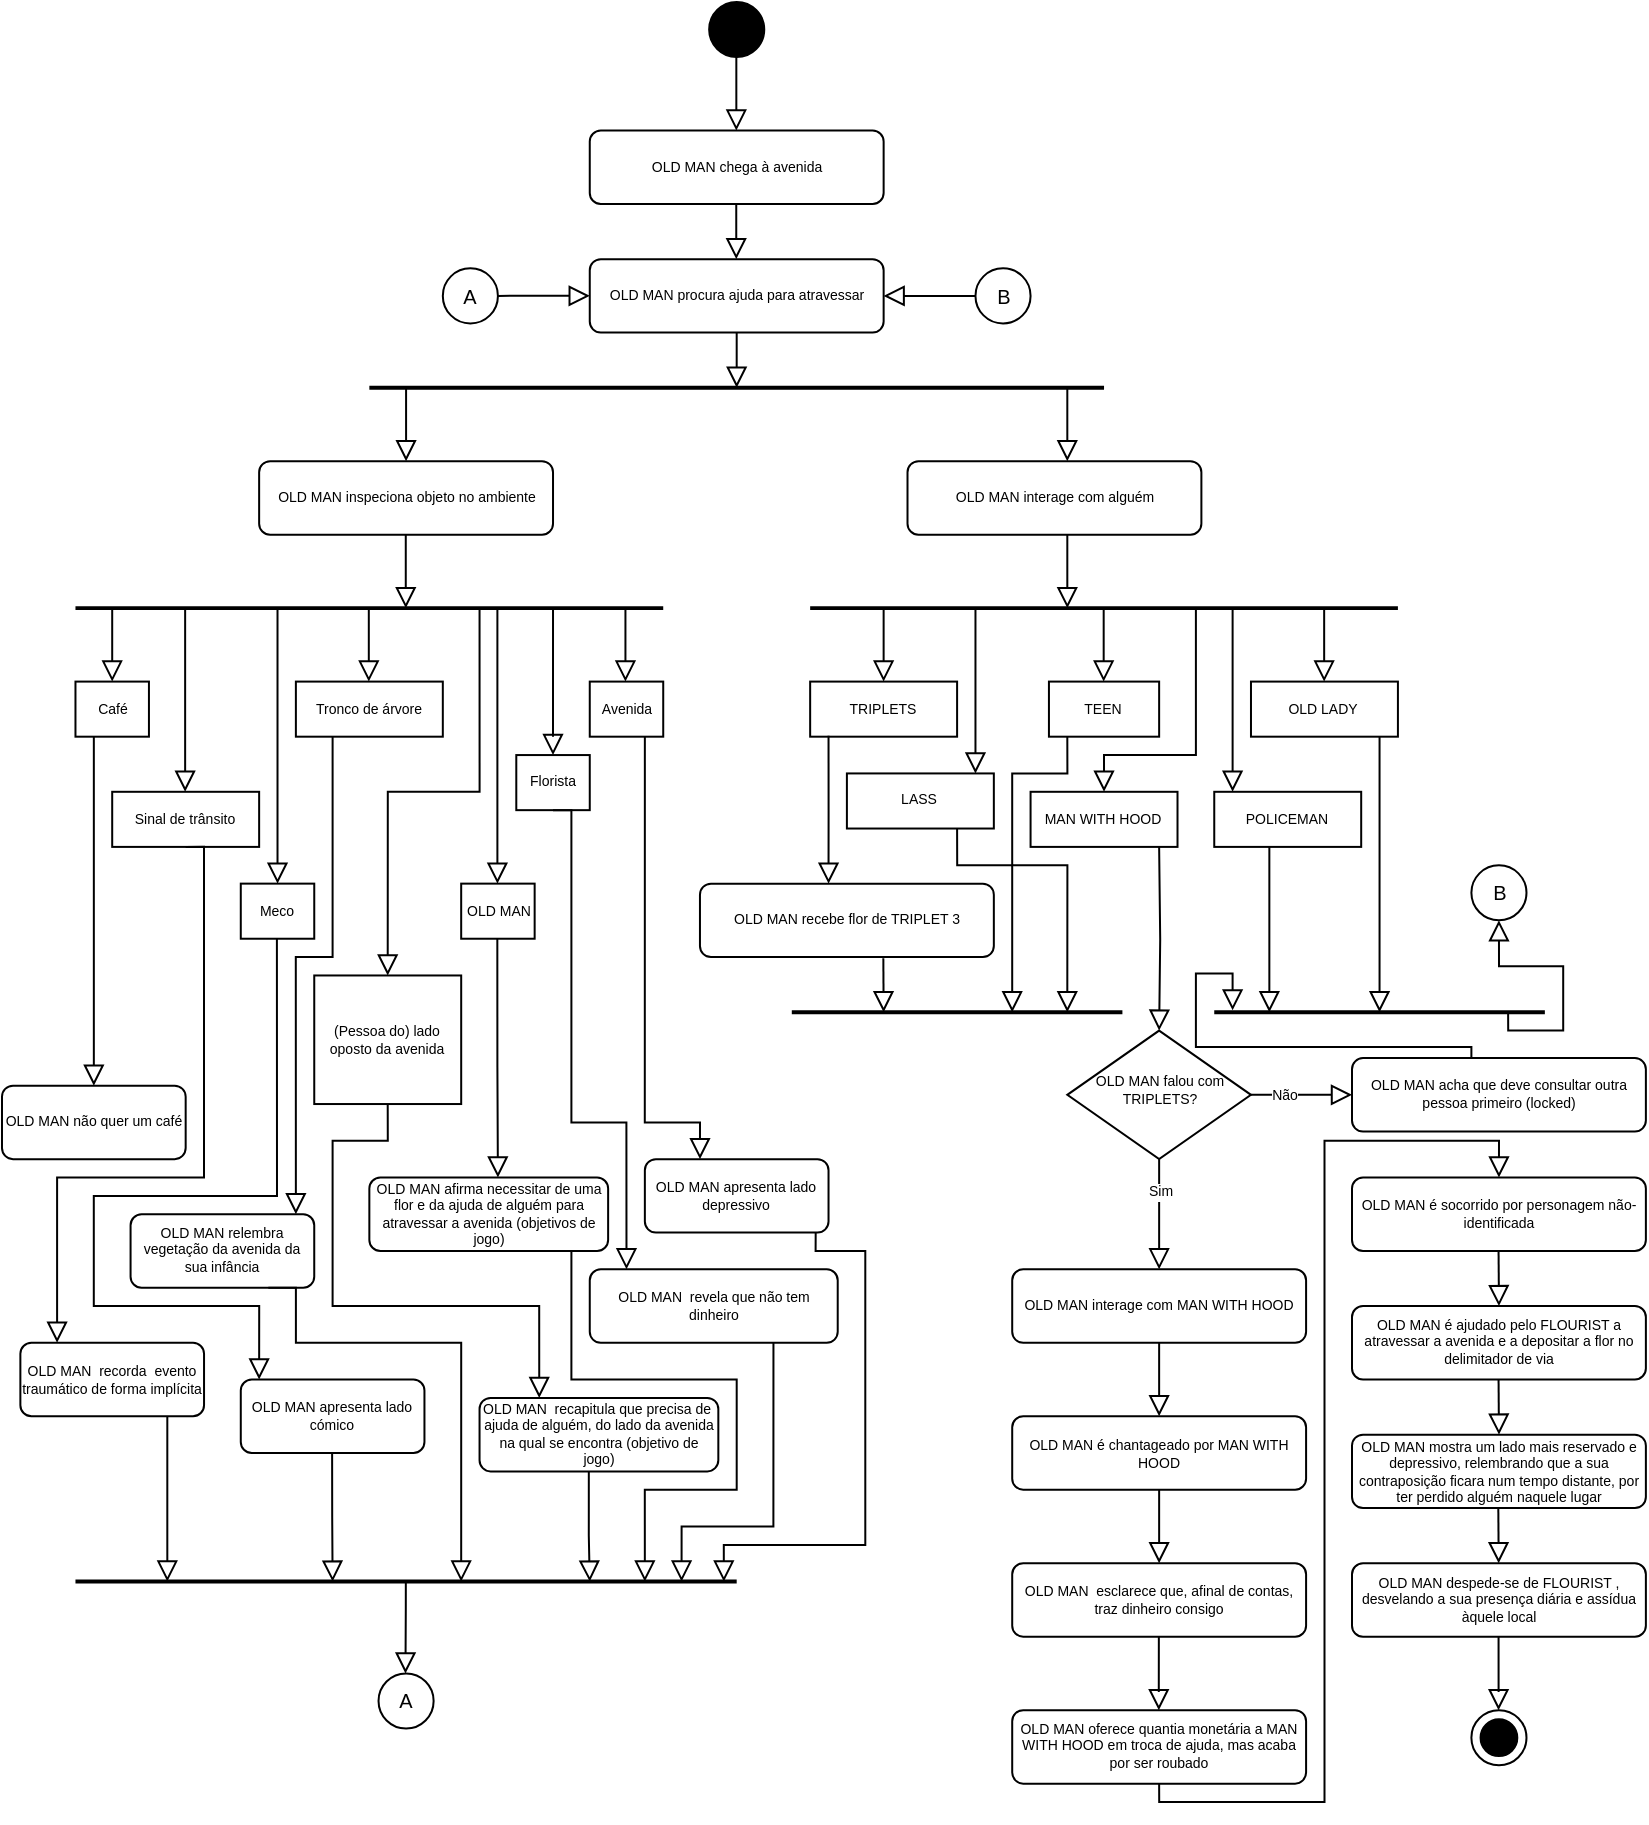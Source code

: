 <mxfile version="21.7.5" type="device">
  <diagram id="C5RBs43oDa-KdzZeNtuy" name="Page-1">
    <mxGraphModel dx="2143" dy="1166" grid="1" gridSize="10" guides="1" tooltips="1" connect="1" arrows="1" fold="1" page="1" pageScale="1" pageWidth="827" pageHeight="1169" math="0" shadow="0">
      <root>
        <mxCell id="WIyWlLk6GJQsqaUBKTNV-0" />
        <mxCell id="WIyWlLk6GJQsqaUBKTNV-1" parent="WIyWlLk6GJQsqaUBKTNV-0" />
        <mxCell id="sjxmeIDastpfKVGdw9gD-0" value="" style="group" vertex="1" connectable="0" parent="WIyWlLk6GJQsqaUBKTNV-1">
          <mxGeometry x="5" y="20" width="821.94" height="900" as="geometry" />
        </mxCell>
        <mxCell id="fhjp100-dX4UiwULM4Kk-120" value="s" style="ellipse;whiteSpace=wrap;html=1;aspect=fixed;fontSize=7;" parent="sjxmeIDastpfKVGdw9gD-0" vertex="1">
          <mxGeometry x="734.695" y="854.082" width="27.551" height="27.551" as="geometry" />
        </mxCell>
        <mxCell id="WIyWlLk6GJQsqaUBKTNV-3" value="OLD MAN chega à avenida" style="rounded=1;whiteSpace=wrap;html=1;fontSize=7;glass=0;strokeWidth=1;shadow=0;" parent="sjxmeIDastpfKVGdw9gD-0" vertex="1">
          <mxGeometry x="293.878" y="64.286" width="146.939" height="36.735" as="geometry" />
        </mxCell>
        <mxCell id="fhjp100-dX4UiwULM4Kk-0" value="OLD MAN procura ajuda para atravessar" style="rounded=1;whiteSpace=wrap;html=1;fontSize=7;glass=0;strokeWidth=1;shadow=0;" parent="sjxmeIDastpfKVGdw9gD-0" vertex="1">
          <mxGeometry x="293.878" y="128.571" width="146.939" height="36.735" as="geometry" />
        </mxCell>
        <mxCell id="fhjp100-dX4UiwULM4Kk-1" value="&lt;font style=&quot;font-size: 7px;&quot;&gt;OLD MAN inspeciona objeto no ambiente&lt;/font&gt;" style="rounded=1;whiteSpace=wrap;html=1;fontSize=7;glass=0;strokeWidth=1;shadow=0;" parent="sjxmeIDastpfKVGdw9gD-0" vertex="1">
          <mxGeometry x="128.572" y="229.592" width="146.939" height="36.735" as="geometry" />
        </mxCell>
        <mxCell id="fhjp100-dX4UiwULM4Kk-2" value="&lt;font style=&quot;font-size: 7px;&quot;&gt;OLD MAN interage com alguém&lt;/font&gt;" style="rounded=1;whiteSpace=wrap;html=1;fontSize=7;glass=0;strokeWidth=1;shadow=0;" parent="sjxmeIDastpfKVGdw9gD-0" vertex="1">
          <mxGeometry x="452.756" y="229.592" width="146.939" height="36.735" as="geometry" />
        </mxCell>
        <mxCell id="fhjp100-dX4UiwULM4Kk-3" value="" style="shape=link;html=1;rounded=0;width=-0.968;fontSize=7;" parent="sjxmeIDastpfKVGdw9gD-0" edge="1">
          <mxGeometry width="100" relative="1" as="geometry">
            <mxPoint x="183.674" y="192.857" as="sourcePoint" />
            <mxPoint x="551.021" y="192.857" as="targetPoint" />
          </mxGeometry>
        </mxCell>
        <mxCell id="fhjp100-dX4UiwULM4Kk-9" value="" style="rounded=0;html=1;jettySize=auto;orthogonalLoop=1;fontSize=7;endArrow=block;endFill=0;endSize=8;strokeWidth=1;shadow=0;labelBackgroundColor=none;edgeStyle=orthogonalEdgeStyle;exitX=0.5;exitY=1;exitDx=0;exitDy=0;" parent="sjxmeIDastpfKVGdw9gD-0" source="fhjp100-dX4UiwULM4Kk-0" edge="1">
          <mxGeometry y="20" relative="1" as="geometry">
            <mxPoint as="offset" />
            <mxPoint x="606.123" y="165.306" as="sourcePoint" />
            <mxPoint x="367.347" y="192.857" as="targetPoint" />
          </mxGeometry>
        </mxCell>
        <mxCell id="fhjp100-dX4UiwULM4Kk-10" value="" style="rounded=0;html=1;jettySize=auto;orthogonalLoop=1;fontSize=7;endArrow=block;endFill=0;endSize=8;strokeWidth=1;shadow=0;labelBackgroundColor=none;edgeStyle=orthogonalEdgeStyle;exitX=0.5;exitY=1;exitDx=0;exitDy=0;" parent="sjxmeIDastpfKVGdw9gD-0" edge="1">
          <mxGeometry y="20" relative="1" as="geometry">
            <mxPoint as="offset" />
            <mxPoint x="367.127" y="101.02" as="sourcePoint" />
            <mxPoint x="367.127" y="128.571" as="targetPoint" />
          </mxGeometry>
        </mxCell>
        <mxCell id="fhjp100-dX4UiwULM4Kk-11" value="" style="rounded=0;html=1;jettySize=auto;orthogonalLoop=1;fontSize=7;endArrow=block;endFill=0;endSize=8;strokeWidth=1;shadow=0;labelBackgroundColor=none;edgeStyle=orthogonalEdgeStyle;" parent="sjxmeIDastpfKVGdw9gD-0" edge="1">
          <mxGeometry y="20" relative="1" as="geometry">
            <mxPoint as="offset" />
            <mxPoint x="202.041" y="192.857" as="sourcePoint" />
            <mxPoint x="202.041" y="229.592" as="targetPoint" />
          </mxGeometry>
        </mxCell>
        <mxCell id="fhjp100-dX4UiwULM4Kk-12" value="" style="rounded=0;html=1;jettySize=auto;orthogonalLoop=1;fontSize=7;endArrow=block;endFill=0;endSize=8;strokeWidth=1;shadow=0;labelBackgroundColor=none;edgeStyle=orthogonalEdgeStyle;" parent="sjxmeIDastpfKVGdw9gD-0" edge="1">
          <mxGeometry y="20" relative="1" as="geometry">
            <mxPoint as="offset" />
            <mxPoint x="532.654" y="192.857" as="sourcePoint" />
            <mxPoint x="532.654" y="229.592" as="targetPoint" />
          </mxGeometry>
        </mxCell>
        <mxCell id="fhjp100-dX4UiwULM4Kk-13" value="" style="shape=link;html=1;rounded=0;width=-0.968;fontSize=7;" parent="sjxmeIDastpfKVGdw9gD-0" edge="1">
          <mxGeometry width="100" relative="1" as="geometry">
            <mxPoint x="36.735" y="303.061" as="sourcePoint" />
            <mxPoint x="330.613" y="303.061" as="targetPoint" />
          </mxGeometry>
        </mxCell>
        <mxCell id="fhjp100-dX4UiwULM4Kk-14" value="" style="shape=link;html=1;rounded=0;width=-0.968;fontSize=7;" parent="sjxmeIDastpfKVGdw9gD-0" edge="1">
          <mxGeometry width="100" relative="1" as="geometry">
            <mxPoint x="404.082" y="303.061" as="sourcePoint" />
            <mxPoint x="697.96" y="303.061" as="targetPoint" />
          </mxGeometry>
        </mxCell>
        <mxCell id="fhjp100-dX4UiwULM4Kk-15" value="" style="rounded=0;html=1;jettySize=auto;orthogonalLoop=1;fontSize=7;endArrow=block;endFill=0;endSize=8;strokeWidth=1;shadow=0;labelBackgroundColor=none;edgeStyle=orthogonalEdgeStyle;" parent="sjxmeIDastpfKVGdw9gD-0" edge="1">
          <mxGeometry y="20" relative="1" as="geometry">
            <mxPoint as="offset" />
            <mxPoint x="201.885" y="266.327" as="sourcePoint" />
            <mxPoint x="201.885" y="303.061" as="targetPoint" />
          </mxGeometry>
        </mxCell>
        <mxCell id="fhjp100-dX4UiwULM4Kk-16" value="" style="rounded=0;html=1;jettySize=auto;orthogonalLoop=1;fontSize=7;endArrow=block;endFill=0;endSize=8;strokeWidth=1;shadow=0;labelBackgroundColor=none;edgeStyle=orthogonalEdgeStyle;" parent="sjxmeIDastpfKVGdw9gD-0" edge="1">
          <mxGeometry y="20" relative="1" as="geometry">
            <mxPoint as="offset" />
            <mxPoint x="532.654" y="266.327" as="sourcePoint" />
            <mxPoint x="532.654" y="303.061" as="targetPoint" />
          </mxGeometry>
        </mxCell>
        <mxCell id="fhjp100-dX4UiwULM4Kk-18" value="Café" style="rounded=0;whiteSpace=wrap;html=1;fontSize=7;" parent="sjxmeIDastpfKVGdw9gD-0" vertex="1">
          <mxGeometry x="36.735" y="339.796" width="36.735" height="27.551" as="geometry" />
        </mxCell>
        <mxCell id="fhjp100-dX4UiwULM4Kk-20" value="Tronco de árvore" style="rounded=0;whiteSpace=wrap;html=1;fontSize=7;" parent="sjxmeIDastpfKVGdw9gD-0" vertex="1">
          <mxGeometry x="146.939" y="339.796" width="73.469" height="27.551" as="geometry" />
        </mxCell>
        <mxCell id="fhjp100-dX4UiwULM4Kk-21" value="Sinal de trânsito" style="rounded=0;whiteSpace=wrap;html=1;fontSize=7;" parent="sjxmeIDastpfKVGdw9gD-0" vertex="1">
          <mxGeometry x="55.102" y="394.898" width="73.469" height="27.551" as="geometry" />
        </mxCell>
        <mxCell id="fhjp100-dX4UiwULM4Kk-22" value="(Pessoa do) lado oposto da avenida" style="rounded=0;whiteSpace=wrap;html=1;fontSize=7;" parent="sjxmeIDastpfKVGdw9gD-0" vertex="1">
          <mxGeometry x="156.123" y="486.735" width="73.469" height="64.286" as="geometry" />
        </mxCell>
        <mxCell id="fhjp100-dX4UiwULM4Kk-23" value="Avenida" style="rounded=0;whiteSpace=wrap;html=1;fontSize=7;" parent="sjxmeIDastpfKVGdw9gD-0" vertex="1">
          <mxGeometry x="293.878" y="339.796" width="36.735" height="27.551" as="geometry" />
        </mxCell>
        <mxCell id="fhjp100-dX4UiwULM4Kk-24" value="Florista" style="rounded=0;whiteSpace=wrap;html=1;fontSize=7;" parent="sjxmeIDastpfKVGdw9gD-0" vertex="1">
          <mxGeometry x="257.143" y="376.531" width="36.735" height="27.551" as="geometry" />
        </mxCell>
        <mxCell id="fhjp100-dX4UiwULM4Kk-25" value="Meco" style="rounded=0;whiteSpace=wrap;html=1;fontSize=7;" parent="sjxmeIDastpfKVGdw9gD-0" vertex="1">
          <mxGeometry x="119.388" y="440.816" width="36.735" height="27.551" as="geometry" />
        </mxCell>
        <mxCell id="fhjp100-dX4UiwULM4Kk-27" value="" style="rounded=0;html=1;jettySize=auto;orthogonalLoop=1;fontSize=7;endArrow=block;endFill=0;endSize=8;strokeWidth=1;shadow=0;labelBackgroundColor=none;edgeStyle=orthogonalEdgeStyle;" parent="sjxmeIDastpfKVGdw9gD-0" edge="1">
          <mxGeometry y="20" relative="1" as="geometry">
            <mxPoint as="offset" />
            <mxPoint x="55.102" y="303.061" as="sourcePoint" />
            <mxPoint x="55.102" y="339.796" as="targetPoint" />
          </mxGeometry>
        </mxCell>
        <mxCell id="fhjp100-dX4UiwULM4Kk-28" value="" style="rounded=0;html=1;jettySize=auto;orthogonalLoop=1;fontSize=7;endArrow=block;endFill=0;endSize=8;strokeWidth=1;shadow=0;labelBackgroundColor=none;edgeStyle=orthogonalEdgeStyle;" parent="sjxmeIDastpfKVGdw9gD-0" edge="1">
          <mxGeometry y="20" relative="1" as="geometry">
            <mxPoint as="offset" />
            <mxPoint x="183.407" y="303.061" as="sourcePoint" />
            <mxPoint x="183.407" y="339.796" as="targetPoint" />
          </mxGeometry>
        </mxCell>
        <mxCell id="fhjp100-dX4UiwULM4Kk-29" value="" style="rounded=0;html=1;jettySize=auto;orthogonalLoop=1;fontSize=7;endArrow=block;endFill=0;endSize=8;strokeWidth=1;shadow=0;labelBackgroundColor=none;edgeStyle=orthogonalEdgeStyle;" parent="sjxmeIDastpfKVGdw9gD-0" edge="1">
          <mxGeometry y="20" relative="1" as="geometry">
            <mxPoint as="offset" />
            <mxPoint x="311.722" y="303.061" as="sourcePoint" />
            <mxPoint x="311.722" y="339.796" as="targetPoint" />
          </mxGeometry>
        </mxCell>
        <mxCell id="fhjp100-dX4UiwULM4Kk-30" value="" style="rounded=0;html=1;jettySize=auto;orthogonalLoop=1;fontSize=7;endArrow=block;endFill=0;endSize=8;strokeWidth=1;shadow=0;labelBackgroundColor=none;edgeStyle=orthogonalEdgeStyle;" parent="sjxmeIDastpfKVGdw9gD-0" edge="1">
          <mxGeometry y="20" relative="1" as="geometry">
            <mxPoint as="offset" />
            <mxPoint x="91.571" y="303.061" as="sourcePoint" />
            <mxPoint x="91.571" y="394.898" as="targetPoint" />
          </mxGeometry>
        </mxCell>
        <mxCell id="fhjp100-dX4UiwULM4Kk-31" value="" style="rounded=0;html=1;jettySize=auto;orthogonalLoop=1;fontSize=7;endArrow=block;endFill=0;endSize=8;strokeWidth=1;shadow=0;labelBackgroundColor=none;edgeStyle=orthogonalEdgeStyle;" parent="sjxmeIDastpfKVGdw9gD-0" edge="1">
          <mxGeometry y="20" relative="1" as="geometry">
            <mxPoint as="offset" />
            <mxPoint x="275.511" y="303.061" as="sourcePoint" />
            <mxPoint x="275.511" y="376.531" as="targetPoint" />
            <Array as="points">
              <mxPoint x="275.511" y="367.347" />
              <mxPoint x="275.511" y="367.347" />
            </Array>
          </mxGeometry>
        </mxCell>
        <mxCell id="fhjp100-dX4UiwULM4Kk-32" value="" style="rounded=0;html=1;jettySize=auto;orthogonalLoop=1;fontSize=7;endArrow=block;endFill=0;endSize=8;strokeWidth=1;shadow=0;labelBackgroundColor=none;edgeStyle=orthogonalEdgeStyle;" parent="sjxmeIDastpfKVGdw9gD-0" edge="1">
          <mxGeometry y="20" relative="1" as="geometry">
            <mxPoint as="offset" />
            <mxPoint x="137.755" y="303.061" as="sourcePoint" />
            <mxPoint x="137.755" y="440.816" as="targetPoint" />
          </mxGeometry>
        </mxCell>
        <mxCell id="fhjp100-dX4UiwULM4Kk-33" value="" style="rounded=0;html=1;jettySize=auto;orthogonalLoop=1;fontSize=7;endArrow=block;endFill=0;endSize=8;strokeWidth=1;shadow=0;labelBackgroundColor=none;edgeStyle=orthogonalEdgeStyle;" parent="sjxmeIDastpfKVGdw9gD-0" edge="1">
          <mxGeometry y="20" relative="1" as="geometry">
            <mxPoint as="offset" />
            <mxPoint x="247.693" y="303.061" as="sourcePoint" />
            <mxPoint x="247.693" y="440.816" as="targetPoint" />
          </mxGeometry>
        </mxCell>
        <mxCell id="fhjp100-dX4UiwULM4Kk-34" value="" style="rounded=0;html=1;jettySize=auto;orthogonalLoop=1;fontSize=7;endArrow=block;endFill=0;endSize=8;strokeWidth=1;shadow=0;labelBackgroundColor=none;edgeStyle=orthogonalEdgeStyle;" parent="sjxmeIDastpfKVGdw9gD-0" edge="1">
          <mxGeometry y="20" relative="1" as="geometry">
            <mxPoint as="offset" />
            <mxPoint x="45.918" y="367.347" as="sourcePoint" />
            <mxPoint x="45.918" y="541.837" as="targetPoint" />
          </mxGeometry>
        </mxCell>
        <mxCell id="fhjp100-dX4UiwULM4Kk-35" value="" style="rounded=0;html=1;jettySize=auto;orthogonalLoop=1;fontSize=7;endArrow=block;endFill=0;endSize=8;strokeWidth=1;shadow=0;labelBackgroundColor=none;edgeStyle=orthogonalEdgeStyle;" parent="sjxmeIDastpfKVGdw9gD-0" edge="1">
          <mxGeometry y="20" relative="1" as="geometry">
            <mxPoint as="offset" />
            <mxPoint x="321.429" y="367.347" as="sourcePoint" />
            <mxPoint x="348.98" y="578.571" as="targetPoint" />
            <Array as="points">
              <mxPoint x="321.429" y="367.347" />
              <mxPoint x="321.429" y="560.204" />
              <mxPoint x="348.98" y="560.204" />
            </Array>
          </mxGeometry>
        </mxCell>
        <mxCell id="fhjp100-dX4UiwULM4Kk-36" value="OLD MAN não quer um café" style="rounded=1;whiteSpace=wrap;html=1;fontSize=7;glass=0;strokeWidth=1;shadow=0;" parent="sjxmeIDastpfKVGdw9gD-0" vertex="1">
          <mxGeometry y="541.837" width="91.837" height="36.735" as="geometry" />
        </mxCell>
        <mxCell id="fhjp100-dX4UiwULM4Kk-49" style="edgeStyle=orthogonalEdgeStyle;rounded=0;orthogonalLoop=1;jettySize=auto;html=1;exitX=0.5;exitY=1;exitDx=0;exitDy=0;strokeColor=#FFFFFF;fontSize=7;" parent="sjxmeIDastpfKVGdw9gD-0" source="fhjp100-dX4UiwULM4Kk-37" edge="1">
          <mxGeometry relative="1" as="geometry">
            <mxPoint x="440.715" y="385.714" as="targetPoint" />
          </mxGeometry>
        </mxCell>
        <mxCell id="fhjp100-dX4UiwULM4Kk-37" value="TRIPLETS" style="rounded=0;whiteSpace=wrap;html=1;fontSize=7;" parent="sjxmeIDastpfKVGdw9gD-0" vertex="1">
          <mxGeometry x="404.082" y="339.796" width="73.469" height="27.551" as="geometry" />
        </mxCell>
        <mxCell id="fhjp100-dX4UiwULM4Kk-38" value="OLD LADY" style="rounded=0;whiteSpace=wrap;html=1;fontSize=7;" parent="sjxmeIDastpfKVGdw9gD-0" vertex="1">
          <mxGeometry x="624.491" y="339.796" width="73.469" height="27.551" as="geometry" />
        </mxCell>
        <mxCell id="fhjp100-dX4UiwULM4Kk-39" value="TEEN" style="rounded=0;whiteSpace=wrap;html=1;fontSize=7;" parent="sjxmeIDastpfKVGdw9gD-0" vertex="1">
          <mxGeometry x="523.47" y="339.796" width="55.102" height="27.551" as="geometry" />
        </mxCell>
        <mxCell id="fhjp100-dX4UiwULM4Kk-40" value="LASS" style="rounded=0;whiteSpace=wrap;html=1;fontSize=7;" parent="sjxmeIDastpfKVGdw9gD-0" vertex="1">
          <mxGeometry x="422.45" y="385.714" width="73.469" height="27.551" as="geometry" />
        </mxCell>
        <mxCell id="fhjp100-dX4UiwULM4Kk-41" value="POLICEMAN" style="rounded=0;whiteSpace=wrap;html=1;fontSize=7;" parent="sjxmeIDastpfKVGdw9gD-0" vertex="1">
          <mxGeometry x="606.123" y="394.898" width="73.469" height="27.551" as="geometry" />
        </mxCell>
        <mxCell id="fhjp100-dX4UiwULM4Kk-42" value="MAN WITH HOOD" style="rounded=0;whiteSpace=wrap;html=1;fontSize=7;" parent="sjxmeIDastpfKVGdw9gD-0" vertex="1">
          <mxGeometry x="514.286" y="394.898" width="73.469" height="27.551" as="geometry" />
        </mxCell>
        <mxCell id="fhjp100-dX4UiwULM4Kk-43" value="" style="rounded=0;html=1;jettySize=auto;orthogonalLoop=1;fontSize=7;endArrow=block;endFill=0;endSize=8;strokeWidth=1;shadow=0;labelBackgroundColor=none;edgeStyle=orthogonalEdgeStyle;" parent="sjxmeIDastpfKVGdw9gD-0" edge="1">
          <mxGeometry y="20" relative="1" as="geometry">
            <mxPoint as="offset" />
            <mxPoint x="486.735" y="303.061" as="sourcePoint" />
            <mxPoint x="486.735" y="385.714" as="targetPoint" />
          </mxGeometry>
        </mxCell>
        <mxCell id="fhjp100-dX4UiwULM4Kk-44" value="" style="rounded=0;html=1;jettySize=auto;orthogonalLoop=1;fontSize=7;endArrow=block;endFill=0;endSize=8;strokeWidth=1;shadow=0;labelBackgroundColor=none;edgeStyle=orthogonalEdgeStyle;" parent="sjxmeIDastpfKVGdw9gD-0" edge="1">
          <mxGeometry y="20" relative="1" as="geometry">
            <mxPoint as="offset" />
            <mxPoint x="615.307" y="303.061" as="sourcePoint" />
            <mxPoint x="615.307" y="394.898" as="targetPoint" />
          </mxGeometry>
        </mxCell>
        <mxCell id="fhjp100-dX4UiwULM4Kk-45" value="" style="rounded=0;html=1;jettySize=auto;orthogonalLoop=1;fontSize=7;endArrow=block;endFill=0;endSize=8;strokeWidth=1;shadow=0;labelBackgroundColor=none;edgeStyle=orthogonalEdgeStyle;" parent="sjxmeIDastpfKVGdw9gD-0" edge="1">
          <mxGeometry y="20" relative="1" as="geometry">
            <mxPoint as="offset" />
            <mxPoint x="550.838" y="303.061" as="sourcePoint" />
            <mxPoint x="550.838" y="339.796" as="targetPoint" />
          </mxGeometry>
        </mxCell>
        <mxCell id="fhjp100-dX4UiwULM4Kk-46" value="" style="rounded=0;html=1;jettySize=auto;orthogonalLoop=1;fontSize=7;endArrow=block;endFill=0;endSize=8;strokeWidth=1;shadow=0;labelBackgroundColor=none;edgeStyle=orthogonalEdgeStyle;entryX=0.5;entryY=0;entryDx=0;entryDy=0;" parent="sjxmeIDastpfKVGdw9gD-0" target="fhjp100-dX4UiwULM4Kk-42" edge="1">
          <mxGeometry y="20" relative="1" as="geometry">
            <mxPoint as="offset" />
            <mxPoint x="599.695" y="303.061" as="sourcePoint" />
            <mxPoint x="599.695" y="339.796" as="targetPoint" />
            <Array as="points">
              <mxPoint x="596.94" y="303.061" />
              <mxPoint x="596.94" y="376.531" />
              <mxPoint x="551.021" y="376.531" />
            </Array>
          </mxGeometry>
        </mxCell>
        <mxCell id="fhjp100-dX4UiwULM4Kk-47" value="" style="rounded=0;html=1;jettySize=auto;orthogonalLoop=1;fontSize=7;endArrow=block;endFill=0;endSize=8;strokeWidth=1;shadow=0;labelBackgroundColor=none;edgeStyle=orthogonalEdgeStyle;" parent="sjxmeIDastpfKVGdw9gD-0" edge="1">
          <mxGeometry y="20" relative="1" as="geometry">
            <mxPoint as="offset" />
            <mxPoint x="440.817" y="303.061" as="sourcePoint" />
            <mxPoint x="440.817" y="339.796" as="targetPoint" />
          </mxGeometry>
        </mxCell>
        <mxCell id="fhjp100-dX4UiwULM4Kk-48" value="&lt;font style=&quot;font-size: 7px;&quot;&gt;OLD MAN recebe flor de TRIPLET 3&lt;/font&gt;" style="rounded=1;whiteSpace=wrap;html=1;fontSize=7;glass=0;strokeWidth=1;shadow=0;" parent="sjxmeIDastpfKVGdw9gD-0" vertex="1">
          <mxGeometry x="348.98" y="440.816" width="146.939" height="36.735" as="geometry" />
        </mxCell>
        <mxCell id="fhjp100-dX4UiwULM4Kk-50" value="" style="rounded=0;html=1;jettySize=auto;orthogonalLoop=1;fontSize=7;endArrow=block;endFill=0;endSize=8;strokeWidth=1;shadow=0;labelBackgroundColor=none;edgeStyle=orthogonalEdgeStyle;exitX=0.125;exitY=0.981;exitDx=0;exitDy=0;exitPerimeter=0;" parent="sjxmeIDastpfKVGdw9gD-0" source="fhjp100-dX4UiwULM4Kk-37" edge="1">
          <mxGeometry y="20" relative="1" as="geometry">
            <mxPoint as="offset" />
            <mxPoint x="413.266" y="372.857" as="sourcePoint" />
            <mxPoint x="413.266" y="440.816" as="targetPoint" />
            <Array as="points" />
          </mxGeometry>
        </mxCell>
        <mxCell id="fhjp100-dX4UiwULM4Kk-51" value="" style="rounded=0;html=1;jettySize=auto;orthogonalLoop=1;fontSize=7;endArrow=block;endFill=0;endSize=8;strokeWidth=1;shadow=0;labelBackgroundColor=none;edgeStyle=orthogonalEdgeStyle;" parent="sjxmeIDastpfKVGdw9gD-0" edge="1">
          <mxGeometry y="20" relative="1" as="geometry">
            <mxPoint as="offset" />
            <mxPoint x="661.079" y="303.061" as="sourcePoint" />
            <mxPoint x="661.079" y="339.796" as="targetPoint" />
          </mxGeometry>
        </mxCell>
        <mxCell id="fhjp100-dX4UiwULM4Kk-52" value="&lt;font style=&quot;font-size: 10px;&quot;&gt;B&lt;/font&gt;" style="ellipse;whiteSpace=wrap;html=1;aspect=fixed;fontSize=7;" parent="sjxmeIDastpfKVGdw9gD-0" vertex="1">
          <mxGeometry x="734.695" y="431.633" width="27.551" height="27.551" as="geometry" />
        </mxCell>
        <mxCell id="fhjp100-dX4UiwULM4Kk-55" value="" style="rounded=0;html=1;jettySize=auto;orthogonalLoop=1;fontSize=7;endArrow=block;endFill=0;endSize=8;strokeWidth=1;shadow=0;labelBackgroundColor=none;edgeStyle=orthogonalEdgeStyle;entryX=0.5;entryY=0;entryDx=0;entryDy=0;" parent="sjxmeIDastpfKVGdw9gD-0" target="fhjp100-dX4UiwULM4Kk-56" edge="1">
          <mxGeometry y="20" relative="1" as="geometry">
            <mxPoint as="offset" />
            <mxPoint x="578.572" y="422.449" as="sourcePoint" />
            <mxPoint x="578.572" y="477.551" as="targetPoint" />
          </mxGeometry>
        </mxCell>
        <mxCell id="fhjp100-dX4UiwULM4Kk-56" value="&lt;font style=&quot;font-size: 7px;&quot;&gt;OLD MAN falou com TRIPLETS?&lt;/font&gt;" style="rhombus;whiteSpace=wrap;html=1;shadow=0;fontFamily=Helvetica;fontSize=7;align=center;strokeWidth=1;spacing=6;spacingTop=-4;" parent="sjxmeIDastpfKVGdw9gD-0" vertex="1">
          <mxGeometry x="532.654" y="514.286" width="91.837" height="64.286" as="geometry" />
        </mxCell>
        <mxCell id="fhjp100-dX4UiwULM4Kk-57" value="" style="shape=link;html=1;rounded=0;width=-0.968;fontSize=7;" parent="sjxmeIDastpfKVGdw9gD-0" edge="1">
          <mxGeometry width="100" relative="1" as="geometry">
            <mxPoint x="606.123" y="505.102" as="sourcePoint" />
            <mxPoint x="771.43" y="505.102" as="targetPoint" />
          </mxGeometry>
        </mxCell>
        <mxCell id="fhjp100-dX4UiwULM4Kk-58" value="" style="rounded=0;html=1;jettySize=auto;orthogonalLoop=1;fontSize=7;endArrow=block;endFill=0;endSize=8;strokeWidth=1;shadow=0;labelBackgroundColor=none;edgeStyle=orthogonalEdgeStyle;" parent="sjxmeIDastpfKVGdw9gD-0" edge="1">
          <mxGeometry y="20" relative="1" as="geometry">
            <mxPoint as="offset" />
            <mxPoint x="578.572" y="578.571" as="sourcePoint" />
            <mxPoint x="578.572" y="633.673" as="targetPoint" />
          </mxGeometry>
        </mxCell>
        <mxCell id="fhjp100-dX4UiwULM4Kk-59" value="&lt;font style=&quot;font-size: 7px;&quot;&gt;Sim&lt;br&gt;&lt;/font&gt;" style="edgeLabel;html=1;align=center;verticalAlign=middle;resizable=0;points=[];fontSize=7;" parent="fhjp100-dX4UiwULM4Kk-58" vertex="1" connectable="0">
          <mxGeometry x="0.703" relative="1" as="geometry">
            <mxPoint y="-31" as="offset" />
          </mxGeometry>
        </mxCell>
        <mxCell id="fhjp100-dX4UiwULM4Kk-60" value="" style="rounded=0;html=1;jettySize=auto;orthogonalLoop=1;fontSize=7;endArrow=block;endFill=0;endSize=8;strokeWidth=1;shadow=0;labelBackgroundColor=none;edgeStyle=orthogonalEdgeStyle;exitX=1;exitY=0.5;exitDx=0;exitDy=0;entryX=0;entryY=0.5;entryDx=0;entryDy=0;" parent="sjxmeIDastpfKVGdw9gD-0" source="fhjp100-dX4UiwULM4Kk-56" target="fhjp100-dX4UiwULM4Kk-62" edge="1">
          <mxGeometry y="20" relative="1" as="geometry">
            <mxPoint as="offset" />
            <mxPoint x="679.593" y="500.51" as="sourcePoint" />
            <mxPoint x="661.225" y="546.429" as="targetPoint" />
            <Array as="points" />
          </mxGeometry>
        </mxCell>
        <mxCell id="fhjp100-dX4UiwULM4Kk-61" value="&lt;font style=&quot;font-size: 7px;&quot;&gt;Não&lt;/font&gt;" style="edgeLabel;html=1;align=center;verticalAlign=middle;resizable=0;points=[];fontSize=7;" parent="fhjp100-dX4UiwULM4Kk-60" vertex="1" connectable="0">
          <mxGeometry x="0.703" relative="1" as="geometry">
            <mxPoint x="-27" as="offset" />
          </mxGeometry>
        </mxCell>
        <mxCell id="fhjp100-dX4UiwULM4Kk-62" value="&lt;font style=&quot;font-size: 7px;&quot;&gt;OLD MAN acha que deve consultar outra pessoa primeiro (locked)&lt;/font&gt;" style="rounded=1;whiteSpace=wrap;html=1;fontSize=7;glass=0;strokeWidth=1;shadow=0;" parent="sjxmeIDastpfKVGdw9gD-0" vertex="1">
          <mxGeometry x="675.001" y="528.061" width="146.939" height="36.735" as="geometry" />
        </mxCell>
        <mxCell id="fhjp100-dX4UiwULM4Kk-63" value="" style="rounded=0;html=1;jettySize=auto;orthogonalLoop=1;fontSize=7;endArrow=block;endFill=0;endSize=8;strokeWidth=1;shadow=0;labelBackgroundColor=none;edgeStyle=orthogonalEdgeStyle;" parent="sjxmeIDastpfKVGdw9gD-0" edge="1">
          <mxGeometry y="20" relative="1" as="geometry">
            <mxPoint as="offset" />
            <mxPoint x="633.674" y="422.449" as="sourcePoint" />
            <mxPoint x="633.674" y="505.102" as="targetPoint" />
          </mxGeometry>
        </mxCell>
        <mxCell id="fhjp100-dX4UiwULM4Kk-64" value="" style="rounded=0;html=1;jettySize=auto;orthogonalLoop=1;fontSize=7;endArrow=block;endFill=0;endSize=8;strokeWidth=1;shadow=0;labelBackgroundColor=none;edgeStyle=orthogonalEdgeStyle;" parent="sjxmeIDastpfKVGdw9gD-0" edge="1">
          <mxGeometry y="20" relative="1" as="geometry">
            <mxPoint as="offset" />
            <mxPoint x="688.777" y="367.347" as="sourcePoint" />
            <mxPoint x="688.777" y="505.102" as="targetPoint" />
          </mxGeometry>
        </mxCell>
        <mxCell id="fhjp100-dX4UiwULM4Kk-65" value="" style="rounded=0;html=1;jettySize=auto;orthogonalLoop=1;fontSize=7;endArrow=block;endFill=0;endSize=8;strokeWidth=1;shadow=0;labelBackgroundColor=none;edgeStyle=orthogonalEdgeStyle;" parent="sjxmeIDastpfKVGdw9gD-0" edge="1">
          <mxGeometry y="20" relative="1" as="geometry">
            <mxPoint as="offset" />
            <mxPoint x="734.695" y="528.061" as="sourcePoint" />
            <mxPoint x="615.307" y="504.184" as="targetPoint" />
            <Array as="points">
              <mxPoint x="734.695" y="522.551" />
              <mxPoint x="596.94" y="522.551" />
              <mxPoint x="596.94" y="485.816" />
              <mxPoint x="615.307" y="485.816" />
            </Array>
          </mxGeometry>
        </mxCell>
        <mxCell id="fhjp100-dX4UiwULM4Kk-66" value="" style="shape=link;html=1;rounded=0;width=-0.968;fontSize=7;" parent="sjxmeIDastpfKVGdw9gD-0" edge="1">
          <mxGeometry width="100" relative="1" as="geometry">
            <mxPoint x="394.899" y="505.102" as="sourcePoint" />
            <mxPoint x="560.205" y="505.102" as="targetPoint" />
          </mxGeometry>
        </mxCell>
        <mxCell id="fhjp100-dX4UiwULM4Kk-67" value="" style="rounded=0;html=1;jettySize=auto;orthogonalLoop=1;fontSize=7;endArrow=block;endFill=0;endSize=8;strokeWidth=1;shadow=0;labelBackgroundColor=none;edgeStyle=orthogonalEdgeStyle;exitX=0.624;exitY=1.017;exitDx=0;exitDy=0;exitPerimeter=0;" parent="sjxmeIDastpfKVGdw9gD-0" source="fhjp100-dX4UiwULM4Kk-48" edge="1">
          <mxGeometry y="20" relative="1" as="geometry">
            <mxPoint as="offset" />
            <mxPoint x="440.817" y="491.327" as="sourcePoint" />
            <mxPoint x="440.817" y="505.102" as="targetPoint" />
          </mxGeometry>
        </mxCell>
        <mxCell id="fhjp100-dX4UiwULM4Kk-68" value="" style="rounded=0;html=1;jettySize=auto;orthogonalLoop=1;fontSize=7;endArrow=block;endFill=0;endSize=8;strokeWidth=1;shadow=0;labelBackgroundColor=none;edgeStyle=orthogonalEdgeStyle;exitX=0.75;exitY=1;exitDx=0;exitDy=0;" parent="sjxmeIDastpfKVGdw9gD-0" source="fhjp100-dX4UiwULM4Kk-40" edge="1">
          <mxGeometry y="20" relative="1" as="geometry">
            <mxPoint as="offset" />
            <mxPoint x="505.103" y="431.109" as="sourcePoint" />
            <mxPoint x="505.103" y="505.102" as="targetPoint" />
            <Array as="points">
              <mxPoint x="477.552" y="431.633" />
              <mxPoint x="505.103" y="431.633" />
            </Array>
          </mxGeometry>
        </mxCell>
        <mxCell id="fhjp100-dX4UiwULM4Kk-69" value="" style="rounded=0;html=1;jettySize=auto;orthogonalLoop=1;fontSize=7;endArrow=block;endFill=0;endSize=8;strokeWidth=1;shadow=0;labelBackgroundColor=none;edgeStyle=orthogonalEdgeStyle;" parent="sjxmeIDastpfKVGdw9gD-0" edge="1">
          <mxGeometry y="20" relative="1" as="geometry">
            <mxPoint as="offset" />
            <mxPoint x="532.654" y="367.347" as="sourcePoint" />
            <mxPoint x="532.654" y="505.102" as="targetPoint" />
            <Array as="points">
              <mxPoint x="532.654" y="385.714" />
              <mxPoint x="505.103" y="385.714" />
              <mxPoint x="505.103" y="431.633" />
              <mxPoint x="532.654" y="431.633" />
            </Array>
          </mxGeometry>
        </mxCell>
        <mxCell id="fhjp100-dX4UiwULM4Kk-70" value="" style="rounded=0;html=1;jettySize=auto;orthogonalLoop=1;fontSize=7;endArrow=block;endFill=0;endSize=8;strokeWidth=1;shadow=0;labelBackgroundColor=none;edgeStyle=orthogonalEdgeStyle;entryX=0.5;entryY=1;entryDx=0;entryDy=0;" parent="sjxmeIDastpfKVGdw9gD-0" target="fhjp100-dX4UiwULM4Kk-52" edge="1">
          <mxGeometry y="20" relative="1" as="geometry">
            <mxPoint as="offset" />
            <mxPoint x="753.062" y="505.102" as="sourcePoint" />
            <mxPoint x="716.328" y="450" as="targetPoint" />
            <Array as="points">
              <mxPoint x="753.062" y="514.286" />
              <mxPoint x="780.613" y="514.286" />
              <mxPoint x="780.613" y="482.143" />
              <mxPoint x="748.471" y="482.143" />
            </Array>
          </mxGeometry>
        </mxCell>
        <mxCell id="fhjp100-dX4UiwULM4Kk-71" value="OLD MAN" style="rounded=0;whiteSpace=wrap;html=1;fontSize=7;" parent="sjxmeIDastpfKVGdw9gD-0" vertex="1">
          <mxGeometry x="229.592" y="440.816" width="36.735" height="27.551" as="geometry" />
        </mxCell>
        <mxCell id="fhjp100-dX4UiwULM4Kk-72" value="OLD MAN afirma necessitar de uma flor e da ajuda de alguém para atravessar a avenida (objetivos de jogo)" style="rounded=1;whiteSpace=wrap;html=1;fontSize=7;glass=0;strokeWidth=1;shadow=0;" parent="sjxmeIDastpfKVGdw9gD-0" vertex="1">
          <mxGeometry x="183.674" y="587.755" width="119.388" height="36.735" as="geometry" />
        </mxCell>
        <mxCell id="fhjp100-dX4UiwULM4Kk-74" value="" style="rounded=0;html=1;jettySize=auto;orthogonalLoop=1;fontSize=7;endArrow=block;endFill=0;endSize=8;strokeWidth=1;shadow=0;labelBackgroundColor=none;edgeStyle=orthogonalEdgeStyle;entryX=0.9;entryY=0;entryDx=0;entryDy=0;entryPerimeter=0;" parent="sjxmeIDastpfKVGdw9gD-0" target="fhjp100-dX4UiwULM4Kk-75" edge="1">
          <mxGeometry y="20" relative="1" as="geometry">
            <mxPoint as="offset" />
            <mxPoint x="165.306" y="367.347" as="sourcePoint" />
            <mxPoint x="165.306" y="404.082" as="targetPoint" />
            <Array as="points">
              <mxPoint x="165.306" y="477.551" />
              <mxPoint x="146.939" y="477.551" />
            </Array>
          </mxGeometry>
        </mxCell>
        <mxCell id="fhjp100-dX4UiwULM4Kk-75" value="OLD MAN relembra vegetação da avenida da sua infância" style="rounded=1;whiteSpace=wrap;html=1;fontSize=7;glass=0;strokeWidth=1;shadow=0;" parent="sjxmeIDastpfKVGdw9gD-0" vertex="1">
          <mxGeometry x="64.286" y="606.122" width="91.837" height="36.735" as="geometry" />
        </mxCell>
        <mxCell id="fhjp100-dX4UiwULM4Kk-76" value="" style="rounded=0;html=1;jettySize=auto;orthogonalLoop=1;fontSize=7;endArrow=block;endFill=0;endSize=8;strokeWidth=1;shadow=0;labelBackgroundColor=none;edgeStyle=orthogonalEdgeStyle;" parent="sjxmeIDastpfKVGdw9gD-0" edge="1">
          <mxGeometry y="20" relative="1" as="geometry">
            <mxPoint as="offset" />
            <mxPoint x="275.511" y="404.082" as="sourcePoint" />
            <mxPoint x="312.245" y="633.673" as="targetPoint" />
            <Array as="points">
              <mxPoint x="284.694" y="404.082" />
              <mxPoint x="284.694" y="560.204" />
              <mxPoint x="311.327" y="560.204" />
            </Array>
          </mxGeometry>
        </mxCell>
        <mxCell id="fhjp100-dX4UiwULM4Kk-77" value="" style="rounded=0;html=1;jettySize=auto;orthogonalLoop=1;fontSize=7;endArrow=block;endFill=0;endSize=8;strokeWidth=1;shadow=0;labelBackgroundColor=none;edgeStyle=orthogonalEdgeStyle;entryX=0.5;entryY=0;entryDx=0;entryDy=0;" parent="sjxmeIDastpfKVGdw9gD-0" target="fhjp100-dX4UiwULM4Kk-22" edge="1">
          <mxGeometry y="20" relative="1" as="geometry">
            <mxPoint as="offset" />
            <mxPoint x="238.776" y="303.061" as="sourcePoint" />
            <mxPoint x="238.776" y="339.796" as="targetPoint" />
            <Array as="points">
              <mxPoint x="238.776" y="394.898" />
              <mxPoint x="192.857" y="394.898" />
            </Array>
          </mxGeometry>
        </mxCell>
        <mxCell id="fhjp100-dX4UiwULM4Kk-78" value="" style="rounded=0;html=1;jettySize=auto;orthogonalLoop=1;fontSize=7;endArrow=block;endFill=0;endSize=8;strokeWidth=1;shadow=0;labelBackgroundColor=none;edgeStyle=orthogonalEdgeStyle;exitX=0.5;exitY=1;exitDx=0;exitDy=0;" parent="sjxmeIDastpfKVGdw9gD-0" source="fhjp100-dX4UiwULM4Kk-21" edge="1">
          <mxGeometry y="20" relative="1" as="geometry">
            <mxPoint as="offset" />
            <mxPoint x="91.543" y="459.184" as="sourcePoint" />
            <mxPoint x="27.551" y="670.408" as="targetPoint" />
            <Array as="points">
              <mxPoint x="101.021" y="422.449" />
              <mxPoint x="101.021" y="587.755" />
              <mxPoint x="27.551" y="587.755" />
              <mxPoint x="27.551" y="670.408" />
            </Array>
          </mxGeometry>
        </mxCell>
        <mxCell id="fhjp100-dX4UiwULM4Kk-79" value="OLD MAN&amp;nbsp; recorda&amp;nbsp; evento traumático de forma implícita" style="rounded=1;whiteSpace=wrap;html=1;fontSize=7;glass=0;strokeWidth=1;shadow=0;" parent="sjxmeIDastpfKVGdw9gD-0" vertex="1">
          <mxGeometry x="9.184" y="670.408" width="91.837" height="36.735" as="geometry" />
        </mxCell>
        <mxCell id="fhjp100-dX4UiwULM4Kk-80" value="OLD MAN apresenta lado cómico" style="rounded=1;whiteSpace=wrap;html=1;fontSize=7;glass=0;strokeWidth=1;shadow=0;" parent="sjxmeIDastpfKVGdw9gD-0" vertex="1">
          <mxGeometry x="119.388" y="688.776" width="91.837" height="36.735" as="geometry" />
        </mxCell>
        <mxCell id="fhjp100-dX4UiwULM4Kk-81" value="" style="rounded=0;html=1;jettySize=auto;orthogonalLoop=1;fontSize=7;endArrow=block;endFill=0;endSize=8;strokeWidth=1;shadow=0;labelBackgroundColor=none;edgeStyle=orthogonalEdgeStyle;entryX=0.1;entryY=0;entryDx=0;entryDy=0;entryPerimeter=0;" parent="sjxmeIDastpfKVGdw9gD-0" target="fhjp100-dX4UiwULM4Kk-80" edge="1">
          <mxGeometry y="20" relative="1" as="geometry">
            <mxPoint as="offset" />
            <mxPoint x="137.452" y="468.367" as="sourcePoint" />
            <mxPoint x="128.572" y="670.408" as="targetPoint" />
            <Array as="points">
              <mxPoint x="137.755" y="596.939" />
              <mxPoint x="45.918" y="596.939" />
              <mxPoint x="45.918" y="652.041" />
              <mxPoint x="128.572" y="652.041" />
            </Array>
          </mxGeometry>
        </mxCell>
        <mxCell id="fhjp100-dX4UiwULM4Kk-82" value="OLD MAN&amp;nbsp; recapitula que precisa de&amp;nbsp; ajuda de alguém, do lado da avenida na qual se encontra (objetivo de jogo)" style="rounded=1;whiteSpace=wrap;html=1;fontSize=7;glass=0;strokeWidth=1;shadow=0;" parent="sjxmeIDastpfKVGdw9gD-0" vertex="1">
          <mxGeometry x="238.776" y="697.959" width="119.388" height="36.735" as="geometry" />
        </mxCell>
        <mxCell id="fhjp100-dX4UiwULM4Kk-83" value="" style="rounded=0;html=1;jettySize=auto;orthogonalLoop=1;fontSize=7;endArrow=block;endFill=0;endSize=8;strokeWidth=1;shadow=0;labelBackgroundColor=none;edgeStyle=orthogonalEdgeStyle;exitX=0.5;exitY=1;exitDx=0;exitDy=0;entryX=0.25;entryY=0;entryDx=0;entryDy=0;" parent="sjxmeIDastpfKVGdw9gD-0" source="fhjp100-dX4UiwULM4Kk-22" target="fhjp100-dX4UiwULM4Kk-82" edge="1">
          <mxGeometry y="20" relative="1" as="geometry">
            <mxPoint as="offset" />
            <mxPoint x="165.159" y="575.816" as="sourcePoint" />
            <mxPoint x="165.159" y="612.551" as="targetPoint" />
            <Array as="points">
              <mxPoint x="192.857" y="569.388" />
              <mxPoint x="165.306" y="569.388" />
              <mxPoint x="165.306" y="652.041" />
              <mxPoint x="268.164" y="652.041" />
            </Array>
          </mxGeometry>
        </mxCell>
        <mxCell id="fhjp100-dX4UiwULM4Kk-84" value="OLD MAN apresenta lado depressivo" style="rounded=1;whiteSpace=wrap;html=1;fontSize=7;glass=0;strokeWidth=1;shadow=0;" parent="sjxmeIDastpfKVGdw9gD-0" vertex="1">
          <mxGeometry x="321.429" y="578.571" width="91.837" height="36.735" as="geometry" />
        </mxCell>
        <mxCell id="fhjp100-dX4UiwULM4Kk-85" value="" style="rounded=0;html=1;jettySize=auto;orthogonalLoop=1;fontSize=7;endArrow=block;endFill=0;endSize=8;strokeWidth=1;shadow=0;labelBackgroundColor=none;edgeStyle=orthogonalEdgeStyle;" parent="sjxmeIDastpfKVGdw9gD-0" edge="1">
          <mxGeometry y="20" relative="1" as="geometry">
            <mxPoint as="offset" />
            <mxPoint x="247.666" y="468.367" as="sourcePoint" />
            <mxPoint x="247.96" y="587.755" as="targetPoint" />
            <Array as="points">
              <mxPoint x="247.666" y="532.653" />
              <mxPoint x="247.666" y="532.653" />
            </Array>
          </mxGeometry>
        </mxCell>
        <mxCell id="fhjp100-dX4UiwULM4Kk-86" value="OLD MAN&amp;nbsp; revela que não tem dinheiro" style="rounded=1;whiteSpace=wrap;html=1;fontSize=7;glass=0;strokeWidth=1;shadow=0;" parent="sjxmeIDastpfKVGdw9gD-0" vertex="1">
          <mxGeometry x="293.878" y="633.673" width="123.98" height="36.735" as="geometry" />
        </mxCell>
        <mxCell id="fhjp100-dX4UiwULM4Kk-87" value="" style="rounded=0;html=1;jettySize=auto;orthogonalLoop=1;fontSize=7;endArrow=block;endFill=0;endSize=8;strokeWidth=1;shadow=0;labelBackgroundColor=none;edgeStyle=orthogonalEdgeStyle;exitX=0.75;exitY=1;exitDx=0;exitDy=0;" parent="sjxmeIDastpfKVGdw9gD-0" source="fhjp100-dX4UiwULM4Kk-75" edge="1">
          <mxGeometry y="20" relative="1" as="geometry">
            <mxPoint as="offset" />
            <mxPoint x="229.592" y="670.408" as="sourcePoint" />
            <mxPoint x="229.592" y="789.796" as="targetPoint" />
            <Array as="points">
              <mxPoint x="146.939" y="642.857" />
              <mxPoint x="146.939" y="670.408" />
              <mxPoint x="229.592" y="670.408" />
            </Array>
          </mxGeometry>
        </mxCell>
        <mxCell id="fhjp100-dX4UiwULM4Kk-89" value="" style="shape=link;html=1;rounded=0;width=-0.968;fontSize=7;" parent="sjxmeIDastpfKVGdw9gD-0" edge="1">
          <mxGeometry width="100" relative="1" as="geometry">
            <mxPoint x="36.735" y="789.796" as="sourcePoint" />
            <mxPoint x="367.347" y="789.796" as="targetPoint" />
          </mxGeometry>
        </mxCell>
        <mxCell id="fhjp100-dX4UiwULM4Kk-90" value="" style="rounded=0;html=1;jettySize=auto;orthogonalLoop=1;fontSize=7;endArrow=block;endFill=0;endSize=8;strokeWidth=1;shadow=0;labelBackgroundColor=none;edgeStyle=orthogonalEdgeStyle;" parent="sjxmeIDastpfKVGdw9gD-0" edge="1">
          <mxGeometry y="20" relative="1" as="geometry">
            <mxPoint as="offset" />
            <mxPoint x="82.653" y="707.143" as="sourcePoint" />
            <mxPoint x="82.653" y="789.796" as="targetPoint" />
          </mxGeometry>
        </mxCell>
        <mxCell id="fhjp100-dX4UiwULM4Kk-91" value="" style="rounded=0;html=1;jettySize=auto;orthogonalLoop=1;fontSize=7;endArrow=block;endFill=0;endSize=8;strokeWidth=1;shadow=0;labelBackgroundColor=none;edgeStyle=orthogonalEdgeStyle;" parent="sjxmeIDastpfKVGdw9gD-0" edge="1">
          <mxGeometry y="20" relative="1" as="geometry">
            <mxPoint as="offset" />
            <mxPoint x="165.058" y="725.51" as="sourcePoint" />
            <mxPoint x="165.306" y="789.796" as="targetPoint" />
            <Array as="points">
              <mxPoint x="165.306" y="757.653" />
            </Array>
          </mxGeometry>
        </mxCell>
        <mxCell id="fhjp100-dX4UiwULM4Kk-92" value="" style="rounded=0;html=1;jettySize=auto;orthogonalLoop=1;fontSize=7;endArrow=block;endFill=0;endSize=8;strokeWidth=1;shadow=0;labelBackgroundColor=none;edgeStyle=orthogonalEdgeStyle;" parent="sjxmeIDastpfKVGdw9gD-0" edge="1">
          <mxGeometry y="20" relative="1" as="geometry">
            <mxPoint as="offset" />
            <mxPoint x="293.41" y="734.694" as="sourcePoint" />
            <mxPoint x="293.878" y="789.796" as="targetPoint" />
            <Array as="points">
              <mxPoint x="293.658" y="766.837" />
            </Array>
          </mxGeometry>
        </mxCell>
        <mxCell id="fhjp100-dX4UiwULM4Kk-93" value="" style="rounded=0;html=1;jettySize=auto;orthogonalLoop=1;fontSize=7;endArrow=block;endFill=0;endSize=8;strokeWidth=1;shadow=0;labelBackgroundColor=none;edgeStyle=orthogonalEdgeStyle;" parent="sjxmeIDastpfKVGdw9gD-0" edge="1">
          <mxGeometry y="20" relative="1" as="geometry">
            <mxPoint as="offset" />
            <mxPoint x="284.703" y="624.49" as="sourcePoint" />
            <mxPoint x="321.429" y="789.796" as="targetPoint" />
            <Array as="points">
              <mxPoint x="284.694" y="688.776" />
              <mxPoint x="367.347" y="688.776" />
              <mxPoint x="367.347" y="743.878" />
              <mxPoint x="321.429" y="743.878" />
            </Array>
          </mxGeometry>
        </mxCell>
        <mxCell id="fhjp100-dX4UiwULM4Kk-94" value="" style="rounded=0;html=1;jettySize=auto;orthogonalLoop=1;fontSize=7;endArrow=block;endFill=0;endSize=8;strokeWidth=1;shadow=0;labelBackgroundColor=none;edgeStyle=orthogonalEdgeStyle;" parent="sjxmeIDastpfKVGdw9gD-0" edge="1">
          <mxGeometry y="20" relative="1" as="geometry">
            <mxPoint as="offset" />
            <mxPoint x="406.847" y="615.306" as="sourcePoint" />
            <mxPoint x="360.919" y="789.796" as="targetPoint" />
            <Array as="points">
              <mxPoint x="406.837" y="624.49" />
              <mxPoint x="431.633" y="624.49" />
              <mxPoint x="431.633" y="771.429" />
              <mxPoint x="360.919" y="771.429" />
            </Array>
          </mxGeometry>
        </mxCell>
        <mxCell id="fhjp100-dX4UiwULM4Kk-95" value="" style="rounded=0;html=1;jettySize=auto;orthogonalLoop=1;fontSize=7;endArrow=block;endFill=0;endSize=8;strokeWidth=1;shadow=0;labelBackgroundColor=none;edgeStyle=orthogonalEdgeStyle;" parent="sjxmeIDastpfKVGdw9gD-0" edge="1">
          <mxGeometry y="20" relative="1" as="geometry">
            <mxPoint as="offset" />
            <mxPoint x="385.724" y="670.408" as="sourcePoint" />
            <mxPoint x="339.796" y="789.796" as="targetPoint" />
            <Array as="points">
              <mxPoint x="385.715" y="762.245" />
              <mxPoint x="339.796" y="762.245" />
            </Array>
          </mxGeometry>
        </mxCell>
        <mxCell id="fhjp100-dX4UiwULM4Kk-96" value="" style="rounded=0;html=1;jettySize=auto;orthogonalLoop=1;fontSize=7;endArrow=block;endFill=0;endSize=8;strokeWidth=1;shadow=0;labelBackgroundColor=none;edgeStyle=orthogonalEdgeStyle;" parent="sjxmeIDastpfKVGdw9gD-0" edge="1">
          <mxGeometry y="20" relative="1" as="geometry">
            <mxPoint as="offset" />
            <mxPoint x="201.913" y="789.796" as="sourcePoint" />
            <mxPoint x="201.747" y="835.714" as="targetPoint" />
            <Array as="points">
              <mxPoint x="201.747" y="803.571" />
            </Array>
          </mxGeometry>
        </mxCell>
        <mxCell id="fhjp100-dX4UiwULM4Kk-97" value="&lt;font style=&quot;font-size: 10px;&quot;&gt;A&lt;/font&gt;" style="ellipse;whiteSpace=wrap;html=1;aspect=fixed;fontSize=7;" parent="sjxmeIDastpfKVGdw9gD-0" vertex="1">
          <mxGeometry x="188.266" y="835.714" width="27.551" height="27.551" as="geometry" />
        </mxCell>
        <mxCell id="fhjp100-dX4UiwULM4Kk-98" value="&lt;font style=&quot;font-size: 10px;&quot;&gt;A&lt;/font&gt;" style="ellipse;whiteSpace=wrap;html=1;aspect=fixed;fontSize=7;" parent="sjxmeIDastpfKVGdw9gD-0" vertex="1">
          <mxGeometry x="220.408" y="133.163" width="27.551" height="27.551" as="geometry" />
        </mxCell>
        <mxCell id="fhjp100-dX4UiwULM4Kk-99" value="" style="rounded=0;html=1;jettySize=auto;orthogonalLoop=1;fontSize=7;endArrow=block;endFill=0;endSize=8;strokeWidth=1;shadow=0;labelBackgroundColor=none;edgeStyle=orthogonalEdgeStyle;exitX=1;exitY=0.5;exitDx=0;exitDy=0;" parent="sjxmeIDastpfKVGdw9gD-0" source="fhjp100-dX4UiwULM4Kk-98" edge="1">
          <mxGeometry y="20" relative="1" as="geometry">
            <mxPoint as="offset" />
            <mxPoint x="606.123" y="165.306" as="sourcePoint" />
            <mxPoint x="293.878" y="146.939" as="targetPoint" />
          </mxGeometry>
        </mxCell>
        <mxCell id="fhjp100-dX4UiwULM4Kk-100" value="&lt;font style=&quot;font-size: 7px;&quot;&gt;OLD MAN interage com MAN WITH HOOD&lt;/font&gt;" style="rounded=1;whiteSpace=wrap;html=1;fontSize=7;glass=0;strokeWidth=1;shadow=0;" parent="sjxmeIDastpfKVGdw9gD-0" vertex="1">
          <mxGeometry x="505.103" y="633.673" width="146.939" height="36.735" as="geometry" />
        </mxCell>
        <mxCell id="fhjp100-dX4UiwULM4Kk-101" value="&lt;font style=&quot;font-size: 7px;&quot;&gt;OLD MAN é chantageado por MAN WITH HOOD&lt;/font&gt;" style="rounded=1;whiteSpace=wrap;html=1;fontSize=7;glass=0;strokeWidth=1;shadow=0;" parent="sjxmeIDastpfKVGdw9gD-0" vertex="1">
          <mxGeometry x="505.103" y="707.143" width="146.939" height="36.735" as="geometry" />
        </mxCell>
        <mxCell id="fhjp100-dX4UiwULM4Kk-102" value="" style="rounded=0;html=1;jettySize=auto;orthogonalLoop=1;fontSize=7;endArrow=block;endFill=0;endSize=8;strokeWidth=1;shadow=0;labelBackgroundColor=none;edgeStyle=orthogonalEdgeStyle;" parent="sjxmeIDastpfKVGdw9gD-0" edge="1">
          <mxGeometry y="20" relative="1" as="geometry">
            <mxPoint as="offset" />
            <mxPoint x="578.572" y="670.408" as="sourcePoint" />
            <mxPoint x="578.572" y="707.143" as="targetPoint" />
          </mxGeometry>
        </mxCell>
        <mxCell id="fhjp100-dX4UiwULM4Kk-105" value="OLD MAN&amp;nbsp; esclarece que, afinal de contas, traz dinheiro consigo" style="rounded=1;whiteSpace=wrap;html=1;fontSize=7;glass=0;strokeWidth=1;shadow=0;" parent="sjxmeIDastpfKVGdw9gD-0" vertex="1">
          <mxGeometry x="505.103" y="780.612" width="146.939" height="36.735" as="geometry" />
        </mxCell>
        <mxCell id="fhjp100-dX4UiwULM4Kk-106" value="" style="rounded=0;html=1;jettySize=auto;orthogonalLoop=1;fontSize=7;endArrow=block;endFill=0;endSize=8;strokeWidth=1;shadow=0;labelBackgroundColor=none;edgeStyle=orthogonalEdgeStyle;exitX=0.5;exitY=1;exitDx=0;exitDy=0;entryX=0.5;entryY=0;entryDx=0;entryDy=0;" parent="sjxmeIDastpfKVGdw9gD-0" source="fhjp100-dX4UiwULM4Kk-101" target="fhjp100-dX4UiwULM4Kk-105" edge="1">
          <mxGeometry y="20" relative="1" as="geometry">
            <mxPoint as="offset" />
            <mxPoint x="587.756" y="679.592" as="sourcePoint" />
            <mxPoint x="587.756" y="716.327" as="targetPoint" />
          </mxGeometry>
        </mxCell>
        <mxCell id="fhjp100-dX4UiwULM4Kk-107" value="&lt;font style=&quot;font-size: 7px;&quot;&gt;OLD MAN oferece quantia monetária a MAN WITH HOOD em troca de ajuda, mas acaba por ser roubado&lt;/font&gt;" style="rounded=1;whiteSpace=wrap;html=1;fontSize=7;glass=0;strokeWidth=1;shadow=0;" parent="sjxmeIDastpfKVGdw9gD-0" vertex="1">
          <mxGeometry x="505.103" y="854.082" width="146.939" height="36.735" as="geometry" />
        </mxCell>
        <mxCell id="fhjp100-dX4UiwULM4Kk-109" value="" style="rounded=0;html=1;jettySize=auto;orthogonalLoop=1;fontSize=7;endArrow=block;endFill=0;endSize=8;strokeWidth=1;shadow=0;labelBackgroundColor=none;edgeStyle=orthogonalEdgeStyle;" parent="sjxmeIDastpfKVGdw9gD-0" edge="1">
          <mxGeometry y="20" relative="1" as="geometry">
            <mxPoint as="offset" />
            <mxPoint x="578.425" y="817.347" as="sourcePoint" />
            <mxPoint x="578.425" y="854.082" as="targetPoint" />
            <Array as="points">
              <mxPoint x="578.6" y="844.926" />
              <mxPoint x="578.6" y="844.926" />
            </Array>
          </mxGeometry>
        </mxCell>
        <mxCell id="fhjp100-dX4UiwULM4Kk-110" value="&lt;font style=&quot;font-size: 7px;&quot;&gt;OLD MAN é socorrido por personagem não-identificada&lt;/font&gt;" style="rounded=1;whiteSpace=wrap;html=1;fontSize=7;glass=0;strokeWidth=1;shadow=0;" parent="sjxmeIDastpfKVGdw9gD-0" vertex="1">
          <mxGeometry x="675.001" y="587.755" width="146.939" height="36.735" as="geometry" />
        </mxCell>
        <mxCell id="fhjp100-dX4UiwULM4Kk-111" value="&lt;font style=&quot;font-size: 7px;&quot;&gt;OLD MAN é ajudado pelo FLOURIST a atravessar a avenida e a depositar a flor no delimitador de via&lt;/font&gt;" style="rounded=1;whiteSpace=wrap;html=1;fontSize=7;glass=0;strokeWidth=1;shadow=0;" parent="sjxmeIDastpfKVGdw9gD-0" vertex="1">
          <mxGeometry x="675.001" y="652.041" width="146.939" height="36.735" as="geometry" />
        </mxCell>
        <mxCell id="fhjp100-dX4UiwULM4Kk-112" value="&lt;font style=&quot;font-size: 7px;&quot;&gt;OLD MAN mostra um lado mais reservado e depressivo, relembrando que a sua contraposição ficara num tempo distante, por ter perdido alguém naquele lugar&lt;/font&gt;" style="rounded=1;whiteSpace=wrap;html=1;fontSize=7;glass=0;strokeWidth=1;shadow=0;" parent="sjxmeIDastpfKVGdw9gD-0" vertex="1">
          <mxGeometry x="675.001" y="716.327" width="146.939" height="36.735" as="geometry" />
        </mxCell>
        <mxCell id="fhjp100-dX4UiwULM4Kk-113" value="&lt;font style=&quot;font-size: 7px;&quot;&gt;OLD MAN despede-se de FLOURIST , desvelando a sua presença diária e assídua àquele local&lt;/font&gt;" style="rounded=1;whiteSpace=wrap;html=1;fontSize=7;glass=0;strokeWidth=1;shadow=0;" parent="sjxmeIDastpfKVGdw9gD-0" vertex="1">
          <mxGeometry x="675.001" y="780.612" width="146.939" height="36.735" as="geometry" />
        </mxCell>
        <mxCell id="fhjp100-dX4UiwULM4Kk-114" value="&lt;font style=&quot;font-size: 10px;&quot;&gt;B&lt;/font&gt;" style="ellipse;whiteSpace=wrap;html=1;aspect=fixed;fontSize=7;" parent="sjxmeIDastpfKVGdw9gD-0" vertex="1">
          <mxGeometry x="486.735" y="133.163" width="27.551" height="27.551" as="geometry" />
        </mxCell>
        <mxCell id="fhjp100-dX4UiwULM4Kk-115" value="" style="rounded=0;html=1;jettySize=auto;orthogonalLoop=1;fontSize=7;endArrow=block;endFill=0;endSize=8;strokeWidth=1;shadow=0;labelBackgroundColor=none;edgeStyle=orthogonalEdgeStyle;exitX=0;exitY=0.5;exitDx=0;exitDy=0;entryX=1;entryY=0.5;entryDx=0;entryDy=0;" parent="sjxmeIDastpfKVGdw9gD-0" source="fhjp100-dX4UiwULM4Kk-114" target="fhjp100-dX4UiwULM4Kk-0" edge="1">
          <mxGeometry y="20" relative="1" as="geometry">
            <mxPoint as="offset" />
            <mxPoint x="606.123" y="165.306" as="sourcePoint" />
            <mxPoint x="606.123" y="202.041" as="targetPoint" />
          </mxGeometry>
        </mxCell>
        <mxCell id="fhjp100-dX4UiwULM4Kk-116" value="" style="ellipse;whiteSpace=wrap;html=1;aspect=fixed;fontSize=7;fillColor=#000000;" parent="sjxmeIDastpfKVGdw9gD-0" vertex="1">
          <mxGeometry x="353.572" width="27.551" height="27.551" as="geometry" />
        </mxCell>
        <mxCell id="fhjp100-dX4UiwULM4Kk-117" value="" style="rounded=0;html=1;jettySize=auto;orthogonalLoop=1;fontSize=7;endArrow=block;endFill=0;endSize=8;strokeWidth=1;shadow=0;labelBackgroundColor=none;edgeStyle=orthogonalEdgeStyle;" parent="sjxmeIDastpfKVGdw9gD-0" edge="1">
          <mxGeometry y="20" relative="1" as="geometry">
            <mxPoint as="offset" />
            <mxPoint x="367.164" y="27.551" as="sourcePoint" />
            <mxPoint x="367.164" y="64.286" as="targetPoint" />
          </mxGeometry>
        </mxCell>
        <mxCell id="fhjp100-dX4UiwULM4Kk-118" value="" style="ellipse;whiteSpace=wrap;html=1;aspect=fixed;fontSize=7;fillColor=#000000;" parent="sjxmeIDastpfKVGdw9gD-0" vertex="1">
          <mxGeometry x="739.287" y="858.673" width="18.367" height="18.367" as="geometry" />
        </mxCell>
        <mxCell id="fhjp100-dX4UiwULM4Kk-119" value="" style="rounded=0;html=1;jettySize=auto;orthogonalLoop=1;fontSize=7;endArrow=block;endFill=0;endSize=8;strokeWidth=1;shadow=0;labelBackgroundColor=none;edgeStyle=orthogonalEdgeStyle;" parent="sjxmeIDastpfKVGdw9gD-0" edge="1">
          <mxGeometry y="20" relative="1" as="geometry">
            <mxPoint as="offset" />
            <mxPoint x="748.278" y="817.347" as="sourcePoint" />
            <mxPoint x="748.278" y="854.082" as="targetPoint" />
            <Array as="points">
              <mxPoint x="748.452" y="844.926" />
              <mxPoint x="748.452" y="844.926" />
            </Array>
          </mxGeometry>
        </mxCell>
        <mxCell id="fhjp100-dX4UiwULM4Kk-121" value="" style="rounded=0;html=1;jettySize=auto;orthogonalLoop=1;fontSize=7;endArrow=block;endFill=0;endSize=8;strokeWidth=1;shadow=0;labelBackgroundColor=none;edgeStyle=orthogonalEdgeStyle;exitX=0.5;exitY=1;exitDx=0;exitDy=0;entryX=0.5;entryY=0;entryDx=0;entryDy=0;" parent="sjxmeIDastpfKVGdw9gD-0" source="fhjp100-dX4UiwULM4Kk-107" target="fhjp100-dX4UiwULM4Kk-110" edge="1">
          <mxGeometry y="20" relative="1" as="geometry">
            <mxPoint as="offset" />
            <mxPoint x="587.609" y="826.531" as="sourcePoint" />
            <mxPoint x="587.609" y="863.265" as="targetPoint" />
            <Array as="points">
              <mxPoint x="578.572" y="900" />
              <mxPoint x="661.225" y="900" />
              <mxPoint x="661.225" y="569.388" />
              <mxPoint x="748.471" y="569.388" />
            </Array>
          </mxGeometry>
        </mxCell>
        <mxCell id="fhjp100-dX4UiwULM4Kk-122" value="" style="rounded=0;html=1;jettySize=auto;orthogonalLoop=1;fontSize=7;endArrow=block;endFill=0;endSize=8;strokeWidth=1;shadow=0;labelBackgroundColor=none;edgeStyle=orthogonalEdgeStyle;entryX=0.5;entryY=0;entryDx=0;entryDy=0;" parent="sjxmeIDastpfKVGdw9gD-0" target="fhjp100-dX4UiwULM4Kk-111" edge="1">
          <mxGeometry y="20" relative="1" as="geometry">
            <mxPoint as="offset" />
            <mxPoint x="748.287" y="624.49" as="sourcePoint" />
            <mxPoint x="748.287" y="661.224" as="targetPoint" />
          </mxGeometry>
        </mxCell>
        <mxCell id="fhjp100-dX4UiwULM4Kk-123" value="" style="rounded=0;html=1;jettySize=auto;orthogonalLoop=1;fontSize=7;endArrow=block;endFill=0;endSize=8;strokeWidth=1;shadow=0;labelBackgroundColor=none;edgeStyle=orthogonalEdgeStyle;entryX=0.5;entryY=0;entryDx=0;entryDy=0;" parent="sjxmeIDastpfKVGdw9gD-0" edge="1">
          <mxGeometry y="20" relative="1" as="geometry">
            <mxPoint as="offset" />
            <mxPoint x="748.287" y="688.776" as="sourcePoint" />
            <mxPoint x="748.471" y="716.327" as="targetPoint" />
          </mxGeometry>
        </mxCell>
        <mxCell id="fhjp100-dX4UiwULM4Kk-124" value="" style="rounded=0;html=1;jettySize=auto;orthogonalLoop=1;fontSize=7;endArrow=block;endFill=0;endSize=8;strokeWidth=1;shadow=0;labelBackgroundColor=none;edgeStyle=orthogonalEdgeStyle;entryX=0.5;entryY=0;entryDx=0;entryDy=0;" parent="sjxmeIDastpfKVGdw9gD-0" edge="1">
          <mxGeometry y="20" relative="1" as="geometry">
            <mxPoint as="offset" />
            <mxPoint x="748.158" y="753.061" as="sourcePoint" />
            <mxPoint x="748.342" y="780.612" as="targetPoint" />
          </mxGeometry>
        </mxCell>
      </root>
    </mxGraphModel>
  </diagram>
</mxfile>
